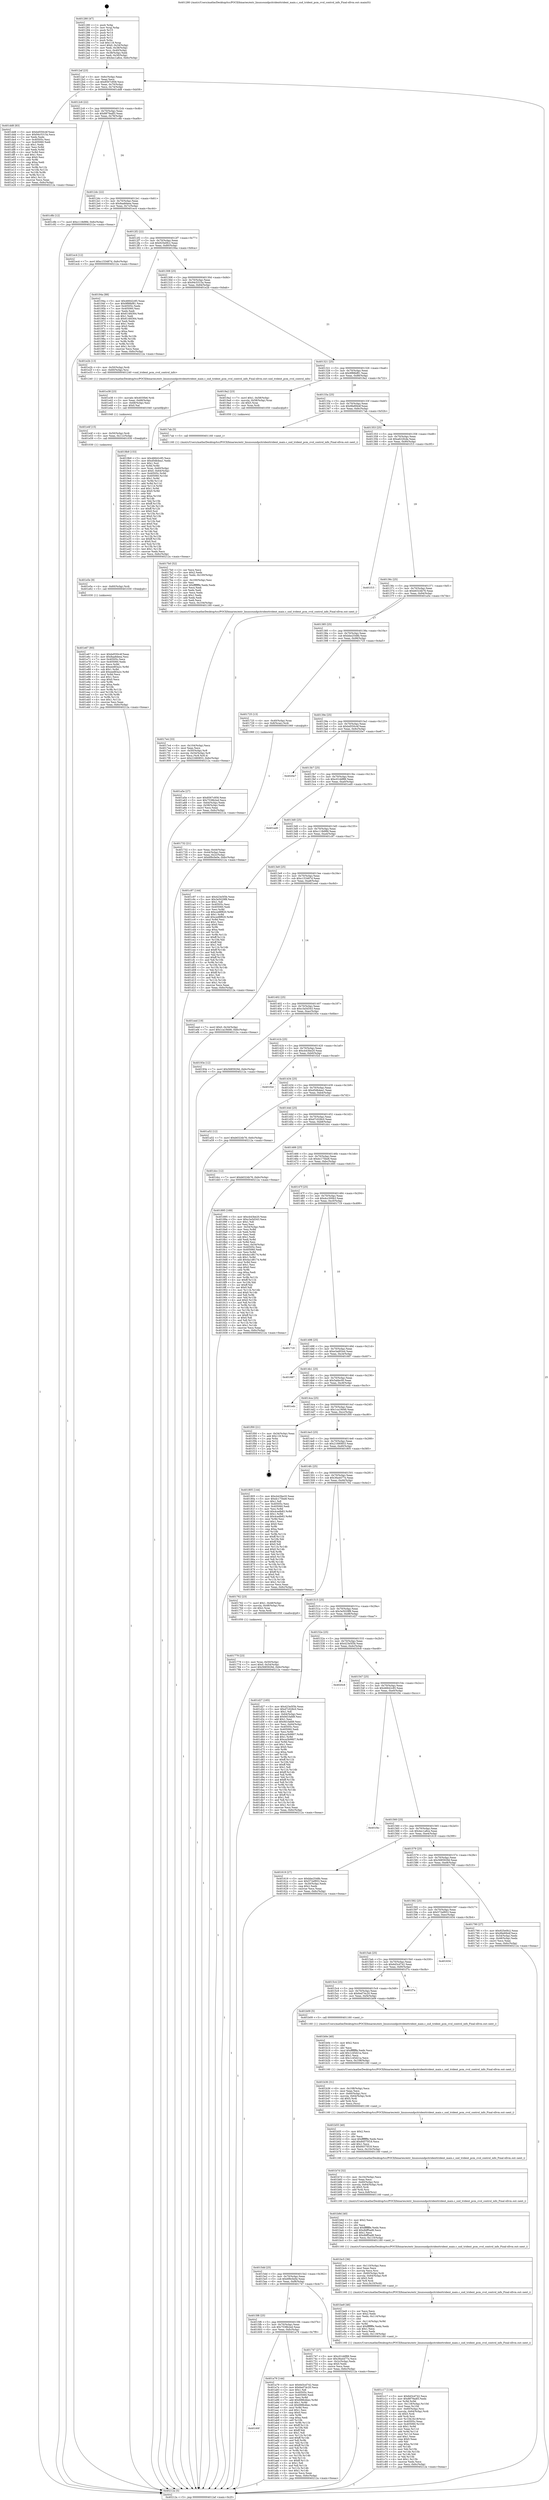 digraph "0x401280" {
  label = "0x401280 (/mnt/c/Users/mathe/Desktop/tcc/POCII/binaries/extr_linuxsoundpcitridenttrident_main.c_snd_trident_pcm_cvol_control_info_Final-ollvm.out::main(0))"
  labelloc = "t"
  node[shape=record]

  Entry [label="",width=0.3,height=0.3,shape=circle,fillcolor=black,style=filled]
  "0x4012af" [label="{
     0x4012af [23]\l
     | [instrs]\l
     &nbsp;&nbsp;0x4012af \<+3\>: mov -0x6c(%rbp),%eax\l
     &nbsp;&nbsp;0x4012b2 \<+2\>: mov %eax,%ecx\l
     &nbsp;&nbsp;0x4012b4 \<+6\>: sub $0x8567c958,%ecx\l
     &nbsp;&nbsp;0x4012ba \<+3\>: mov %eax,-0x70(%rbp)\l
     &nbsp;&nbsp;0x4012bd \<+3\>: mov %ecx,-0x74(%rbp)\l
     &nbsp;&nbsp;0x4012c0 \<+6\>: je 0000000000401dd8 \<main+0xb58\>\l
  }"]
  "0x401dd8" [label="{
     0x401dd8 [83]\l
     | [instrs]\l
     &nbsp;&nbsp;0x401dd8 \<+5\>: mov $0xbd550c4f,%eax\l
     &nbsp;&nbsp;0x401ddd \<+5\>: mov $0x94c5315a,%ecx\l
     &nbsp;&nbsp;0x401de2 \<+2\>: xor %edx,%edx\l
     &nbsp;&nbsp;0x401de4 \<+7\>: mov 0x40505c,%esi\l
     &nbsp;&nbsp;0x401deb \<+7\>: mov 0x405060,%edi\l
     &nbsp;&nbsp;0x401df2 \<+3\>: sub $0x1,%edx\l
     &nbsp;&nbsp;0x401df5 \<+3\>: mov %esi,%r8d\l
     &nbsp;&nbsp;0x401df8 \<+3\>: add %edx,%r8d\l
     &nbsp;&nbsp;0x401dfb \<+4\>: imul %r8d,%esi\l
     &nbsp;&nbsp;0x401dff \<+3\>: and $0x1,%esi\l
     &nbsp;&nbsp;0x401e02 \<+3\>: cmp $0x0,%esi\l
     &nbsp;&nbsp;0x401e05 \<+4\>: sete %r9b\l
     &nbsp;&nbsp;0x401e09 \<+3\>: cmp $0xa,%edi\l
     &nbsp;&nbsp;0x401e0c \<+4\>: setl %r10b\l
     &nbsp;&nbsp;0x401e10 \<+3\>: mov %r9b,%r11b\l
     &nbsp;&nbsp;0x401e13 \<+3\>: and %r10b,%r11b\l
     &nbsp;&nbsp;0x401e16 \<+3\>: xor %r10b,%r9b\l
     &nbsp;&nbsp;0x401e19 \<+3\>: or %r9b,%r11b\l
     &nbsp;&nbsp;0x401e1c \<+4\>: test $0x1,%r11b\l
     &nbsp;&nbsp;0x401e20 \<+3\>: cmovne %ecx,%eax\l
     &nbsp;&nbsp;0x401e23 \<+3\>: mov %eax,-0x6c(%rbp)\l
     &nbsp;&nbsp;0x401e26 \<+5\>: jmp 000000000040212a \<main+0xeaa\>\l
  }"]
  "0x4012c6" [label="{
     0x4012c6 [22]\l
     | [instrs]\l
     &nbsp;&nbsp;0x4012c6 \<+5\>: jmp 00000000004012cb \<main+0x4b\>\l
     &nbsp;&nbsp;0x4012cb \<+3\>: mov -0x70(%rbp),%eax\l
     &nbsp;&nbsp;0x4012ce \<+5\>: sub $0x8879adf3,%eax\l
     &nbsp;&nbsp;0x4012d3 \<+3\>: mov %eax,-0x78(%rbp)\l
     &nbsp;&nbsp;0x4012d6 \<+6\>: je 0000000000401c8b \<main+0xa0b\>\l
  }"]
  Exit [label="",width=0.3,height=0.3,shape=circle,fillcolor=black,style=filled,peripheries=2]
  "0x401c8b" [label="{
     0x401c8b [12]\l
     | [instrs]\l
     &nbsp;&nbsp;0x401c8b \<+7\>: movl $0xc118d9fd,-0x6c(%rbp)\l
     &nbsp;&nbsp;0x401c92 \<+5\>: jmp 000000000040212a \<main+0xeaa\>\l
  }"]
  "0x4012dc" [label="{
     0x4012dc [22]\l
     | [instrs]\l
     &nbsp;&nbsp;0x4012dc \<+5\>: jmp 00000000004012e1 \<main+0x61\>\l
     &nbsp;&nbsp;0x4012e1 \<+3\>: mov -0x70(%rbp),%eax\l
     &nbsp;&nbsp;0x4012e4 \<+5\>: sub $0x8aa8deea,%eax\l
     &nbsp;&nbsp;0x4012e9 \<+3\>: mov %eax,-0x7c(%rbp)\l
     &nbsp;&nbsp;0x4012ec \<+6\>: je 0000000000401ec4 \<main+0xc44\>\l
  }"]
  "0x401e67" [label="{
     0x401e67 [93]\l
     | [instrs]\l
     &nbsp;&nbsp;0x401e67 \<+5\>: mov $0xbd550c4f,%eax\l
     &nbsp;&nbsp;0x401e6c \<+5\>: mov $0x8aa8deea,%esi\l
     &nbsp;&nbsp;0x401e71 \<+7\>: mov 0x40505c,%ecx\l
     &nbsp;&nbsp;0x401e78 \<+7\>: mov 0x405060,%edx\l
     &nbsp;&nbsp;0x401e7f \<+3\>: mov %ecx,%r8d\l
     &nbsp;&nbsp;0x401e82 \<+7\>: sub $0xeed83a2c,%r8d\l
     &nbsp;&nbsp;0x401e89 \<+4\>: sub $0x1,%r8d\l
     &nbsp;&nbsp;0x401e8d \<+7\>: add $0xeed83a2c,%r8d\l
     &nbsp;&nbsp;0x401e94 \<+4\>: imul %r8d,%ecx\l
     &nbsp;&nbsp;0x401e98 \<+3\>: and $0x1,%ecx\l
     &nbsp;&nbsp;0x401e9b \<+3\>: cmp $0x0,%ecx\l
     &nbsp;&nbsp;0x401e9e \<+4\>: sete %r9b\l
     &nbsp;&nbsp;0x401ea2 \<+3\>: cmp $0xa,%edx\l
     &nbsp;&nbsp;0x401ea5 \<+4\>: setl %r10b\l
     &nbsp;&nbsp;0x401ea9 \<+3\>: mov %r9b,%r11b\l
     &nbsp;&nbsp;0x401eac \<+3\>: and %r10b,%r11b\l
     &nbsp;&nbsp;0x401eaf \<+3\>: xor %r10b,%r9b\l
     &nbsp;&nbsp;0x401eb2 \<+3\>: or %r9b,%r11b\l
     &nbsp;&nbsp;0x401eb5 \<+4\>: test $0x1,%r11b\l
     &nbsp;&nbsp;0x401eb9 \<+3\>: cmovne %esi,%eax\l
     &nbsp;&nbsp;0x401ebc \<+3\>: mov %eax,-0x6c(%rbp)\l
     &nbsp;&nbsp;0x401ebf \<+5\>: jmp 000000000040212a \<main+0xeaa\>\l
  }"]
  "0x401ec4" [label="{
     0x401ec4 [12]\l
     | [instrs]\l
     &nbsp;&nbsp;0x401ec4 \<+7\>: movl $0xc153487d,-0x6c(%rbp)\l
     &nbsp;&nbsp;0x401ecb \<+5\>: jmp 000000000040212a \<main+0xeaa\>\l
  }"]
  "0x4012f2" [label="{
     0x4012f2 [22]\l
     | [instrs]\l
     &nbsp;&nbsp;0x4012f2 \<+5\>: jmp 00000000004012f7 \<main+0x77\>\l
     &nbsp;&nbsp;0x4012f7 \<+3\>: mov -0x70(%rbp),%eax\l
     &nbsp;&nbsp;0x4012fa \<+5\>: sub $0x925e0fc2,%eax\l
     &nbsp;&nbsp;0x4012ff \<+3\>: mov %eax,-0x80(%rbp)\l
     &nbsp;&nbsp;0x401302 \<+6\>: je 000000000040194a \<main+0x6ca\>\l
  }"]
  "0x401e5e" [label="{
     0x401e5e [9]\l
     | [instrs]\l
     &nbsp;&nbsp;0x401e5e \<+4\>: mov -0x60(%rbp),%rdi\l
     &nbsp;&nbsp;0x401e62 \<+5\>: call 0000000000401030 \<free@plt\>\l
     | [calls]\l
     &nbsp;&nbsp;0x401030 \{1\} (unknown)\l
  }"]
  "0x40194a" [label="{
     0x40194a [88]\l
     | [instrs]\l
     &nbsp;&nbsp;0x40194a \<+5\>: mov $0x46642c85,%eax\l
     &nbsp;&nbsp;0x40194f \<+5\>: mov $0x9f88bf81,%ecx\l
     &nbsp;&nbsp;0x401954 \<+7\>: mov 0x40505c,%edx\l
     &nbsp;&nbsp;0x40195b \<+7\>: mov 0x405060,%esi\l
     &nbsp;&nbsp;0x401962 \<+2\>: mov %edx,%edi\l
     &nbsp;&nbsp;0x401964 \<+6\>: add $0x614fd364,%edi\l
     &nbsp;&nbsp;0x40196a \<+3\>: sub $0x1,%edi\l
     &nbsp;&nbsp;0x40196d \<+6\>: sub $0x614fd364,%edi\l
     &nbsp;&nbsp;0x401973 \<+3\>: imul %edi,%edx\l
     &nbsp;&nbsp;0x401976 \<+3\>: and $0x1,%edx\l
     &nbsp;&nbsp;0x401979 \<+3\>: cmp $0x0,%edx\l
     &nbsp;&nbsp;0x40197c \<+4\>: sete %r8b\l
     &nbsp;&nbsp;0x401980 \<+3\>: cmp $0xa,%esi\l
     &nbsp;&nbsp;0x401983 \<+4\>: setl %r9b\l
     &nbsp;&nbsp;0x401987 \<+3\>: mov %r8b,%r10b\l
     &nbsp;&nbsp;0x40198a \<+3\>: and %r9b,%r10b\l
     &nbsp;&nbsp;0x40198d \<+3\>: xor %r9b,%r8b\l
     &nbsp;&nbsp;0x401990 \<+3\>: or %r8b,%r10b\l
     &nbsp;&nbsp;0x401993 \<+4\>: test $0x1,%r10b\l
     &nbsp;&nbsp;0x401997 \<+3\>: cmovne %ecx,%eax\l
     &nbsp;&nbsp;0x40199a \<+3\>: mov %eax,-0x6c(%rbp)\l
     &nbsp;&nbsp;0x40199d \<+5\>: jmp 000000000040212a \<main+0xeaa\>\l
  }"]
  "0x401308" [label="{
     0x401308 [25]\l
     | [instrs]\l
     &nbsp;&nbsp;0x401308 \<+5\>: jmp 000000000040130d \<main+0x8d\>\l
     &nbsp;&nbsp;0x40130d \<+3\>: mov -0x70(%rbp),%eax\l
     &nbsp;&nbsp;0x401310 \<+5\>: sub $0x94c5315a,%eax\l
     &nbsp;&nbsp;0x401315 \<+6\>: mov %eax,-0x84(%rbp)\l
     &nbsp;&nbsp;0x40131b \<+6\>: je 0000000000401e2b \<main+0xbab\>\l
  }"]
  "0x401e4f" [label="{
     0x401e4f [15]\l
     | [instrs]\l
     &nbsp;&nbsp;0x401e4f \<+4\>: mov -0x50(%rbp),%rdi\l
     &nbsp;&nbsp;0x401e53 \<+6\>: mov %eax,-0x11c(%rbp)\l
     &nbsp;&nbsp;0x401e59 \<+5\>: call 0000000000401030 \<free@plt\>\l
     | [calls]\l
     &nbsp;&nbsp;0x401030 \{1\} (unknown)\l
  }"]
  "0x401e2b" [label="{
     0x401e2b [13]\l
     | [instrs]\l
     &nbsp;&nbsp;0x401e2b \<+4\>: mov -0x50(%rbp),%rdi\l
     &nbsp;&nbsp;0x401e2f \<+4\>: mov -0x60(%rbp),%rsi\l
     &nbsp;&nbsp;0x401e33 \<+5\>: call 0000000000401240 \<snd_trident_pcm_cvol_control_info\>\l
     | [calls]\l
     &nbsp;&nbsp;0x401240 \{1\} (/mnt/c/Users/mathe/Desktop/tcc/POCII/binaries/extr_linuxsoundpcitridenttrident_main.c_snd_trident_pcm_cvol_control_info_Final-ollvm.out::snd_trident_pcm_cvol_control_info)\l
  }"]
  "0x401321" [label="{
     0x401321 [25]\l
     | [instrs]\l
     &nbsp;&nbsp;0x401321 \<+5\>: jmp 0000000000401326 \<main+0xa6\>\l
     &nbsp;&nbsp;0x401326 \<+3\>: mov -0x70(%rbp),%eax\l
     &nbsp;&nbsp;0x401329 \<+5\>: sub $0x9f88bf81,%eax\l
     &nbsp;&nbsp;0x40132e \<+6\>: mov %eax,-0x88(%rbp)\l
     &nbsp;&nbsp;0x401334 \<+6\>: je 00000000004019a2 \<main+0x722\>\l
  }"]
  "0x401e38" [label="{
     0x401e38 [23]\l
     | [instrs]\l
     &nbsp;&nbsp;0x401e38 \<+10\>: movabs $0x4030b6,%rdi\l
     &nbsp;&nbsp;0x401e42 \<+3\>: mov %eax,-0x68(%rbp)\l
     &nbsp;&nbsp;0x401e45 \<+3\>: mov -0x68(%rbp),%esi\l
     &nbsp;&nbsp;0x401e48 \<+2\>: mov $0x0,%al\l
     &nbsp;&nbsp;0x401e4a \<+5\>: call 0000000000401040 \<printf@plt\>\l
     | [calls]\l
     &nbsp;&nbsp;0x401040 \{1\} (unknown)\l
  }"]
  "0x4019a2" [label="{
     0x4019a2 [23]\l
     | [instrs]\l
     &nbsp;&nbsp;0x4019a2 \<+7\>: movl $0x1,-0x58(%rbp)\l
     &nbsp;&nbsp;0x4019a9 \<+4\>: movslq -0x58(%rbp),%rax\l
     &nbsp;&nbsp;0x4019ad \<+4\>: shl $0x5,%rax\l
     &nbsp;&nbsp;0x4019b1 \<+3\>: mov %rax,%rdi\l
     &nbsp;&nbsp;0x4019b4 \<+5\>: call 0000000000401050 \<malloc@plt\>\l
     | [calls]\l
     &nbsp;&nbsp;0x401050 \{1\} (unknown)\l
  }"]
  "0x40133a" [label="{
     0x40133a [25]\l
     | [instrs]\l
     &nbsp;&nbsp;0x40133a \<+5\>: jmp 000000000040133f \<main+0xbf\>\l
     &nbsp;&nbsp;0x40133f \<+3\>: mov -0x70(%rbp),%eax\l
     &nbsp;&nbsp;0x401342 \<+5\>: sub $0x9fa90b4f,%eax\l
     &nbsp;&nbsp;0x401347 \<+6\>: mov %eax,-0x8c(%rbp)\l
     &nbsp;&nbsp;0x40134d \<+6\>: je 00000000004017ab \<main+0x52b\>\l
  }"]
  "0x401c17" [label="{
     0x401c17 [116]\l
     | [instrs]\l
     &nbsp;&nbsp;0x401c17 \<+5\>: mov $0x6d3cd742,%ecx\l
     &nbsp;&nbsp;0x401c1c \<+5\>: mov $0x8879adf3,%edx\l
     &nbsp;&nbsp;0x401c21 \<+3\>: xor %r9d,%r9d\l
     &nbsp;&nbsp;0x401c24 \<+7\>: mov -0x118(%rbp),%r10d\l
     &nbsp;&nbsp;0x401c2b \<+4\>: imul %eax,%r10d\l
     &nbsp;&nbsp;0x401c2f \<+4\>: mov -0x60(%rbp),%rsi\l
     &nbsp;&nbsp;0x401c33 \<+4\>: movslq -0x64(%rbp),%rdi\l
     &nbsp;&nbsp;0x401c37 \<+4\>: shl $0x5,%rdi\l
     &nbsp;&nbsp;0x401c3b \<+3\>: add %rdi,%rsi\l
     &nbsp;&nbsp;0x401c3e \<+4\>: mov %r10d,0x18(%rsi)\l
     &nbsp;&nbsp;0x401c42 \<+7\>: mov 0x40505c,%eax\l
     &nbsp;&nbsp;0x401c49 \<+8\>: mov 0x405060,%r10d\l
     &nbsp;&nbsp;0x401c51 \<+4\>: sub $0x1,%r9d\l
     &nbsp;&nbsp;0x401c55 \<+3\>: mov %eax,%r11d\l
     &nbsp;&nbsp;0x401c58 \<+3\>: add %r9d,%r11d\l
     &nbsp;&nbsp;0x401c5b \<+4\>: imul %r11d,%eax\l
     &nbsp;&nbsp;0x401c5f \<+3\>: and $0x1,%eax\l
     &nbsp;&nbsp;0x401c62 \<+3\>: cmp $0x0,%eax\l
     &nbsp;&nbsp;0x401c65 \<+3\>: sete %bl\l
     &nbsp;&nbsp;0x401c68 \<+4\>: cmp $0xa,%r10d\l
     &nbsp;&nbsp;0x401c6c \<+4\>: setl %r14b\l
     &nbsp;&nbsp;0x401c70 \<+3\>: mov %bl,%r15b\l
     &nbsp;&nbsp;0x401c73 \<+3\>: and %r14b,%r15b\l
     &nbsp;&nbsp;0x401c76 \<+3\>: xor %r14b,%bl\l
     &nbsp;&nbsp;0x401c79 \<+3\>: or %bl,%r15b\l
     &nbsp;&nbsp;0x401c7c \<+4\>: test $0x1,%r15b\l
     &nbsp;&nbsp;0x401c80 \<+3\>: cmovne %edx,%ecx\l
     &nbsp;&nbsp;0x401c83 \<+3\>: mov %ecx,-0x6c(%rbp)\l
     &nbsp;&nbsp;0x401c86 \<+5\>: jmp 000000000040212a \<main+0xeaa\>\l
  }"]
  "0x4017ab" [label="{
     0x4017ab [5]\l
     | [instrs]\l
     &nbsp;&nbsp;0x4017ab \<+5\>: call 0000000000401160 \<next_i\>\l
     | [calls]\l
     &nbsp;&nbsp;0x401160 \{1\} (/mnt/c/Users/mathe/Desktop/tcc/POCII/binaries/extr_linuxsoundpcitridenttrident_main.c_snd_trident_pcm_cvol_control_info_Final-ollvm.out::next_i)\l
  }"]
  "0x401353" [label="{
     0x401353 [25]\l
     | [instrs]\l
     &nbsp;&nbsp;0x401353 \<+5\>: jmp 0000000000401358 \<main+0xd8\>\l
     &nbsp;&nbsp;0x401358 \<+3\>: mov -0x70(%rbp),%eax\l
     &nbsp;&nbsp;0x40135b \<+5\>: sub $0xa622fcde,%eax\l
     &nbsp;&nbsp;0x401360 \<+6\>: mov %eax,-0x90(%rbp)\l
     &nbsp;&nbsp;0x401366 \<+6\>: je 0000000000401f15 \<main+0xc95\>\l
  }"]
  "0x401be9" [label="{
     0x401be9 [46]\l
     | [instrs]\l
     &nbsp;&nbsp;0x401be9 \<+2\>: xor %ecx,%ecx\l
     &nbsp;&nbsp;0x401beb \<+5\>: mov $0x2,%edx\l
     &nbsp;&nbsp;0x401bf0 \<+6\>: mov %edx,-0x114(%rbp)\l
     &nbsp;&nbsp;0x401bf6 \<+1\>: cltd\l
     &nbsp;&nbsp;0x401bf7 \<+7\>: mov -0x114(%rbp),%r9d\l
     &nbsp;&nbsp;0x401bfe \<+3\>: idiv %r9d\l
     &nbsp;&nbsp;0x401c01 \<+6\>: imul $0xfffffffe,%edx,%edx\l
     &nbsp;&nbsp;0x401c07 \<+3\>: sub $0x1,%ecx\l
     &nbsp;&nbsp;0x401c0a \<+2\>: sub %ecx,%edx\l
     &nbsp;&nbsp;0x401c0c \<+6\>: mov %edx,-0x118(%rbp)\l
     &nbsp;&nbsp;0x401c12 \<+5\>: call 0000000000401160 \<next_i\>\l
     | [calls]\l
     &nbsp;&nbsp;0x401160 \{1\} (/mnt/c/Users/mathe/Desktop/tcc/POCII/binaries/extr_linuxsoundpcitridenttrident_main.c_snd_trident_pcm_cvol_control_info_Final-ollvm.out::next_i)\l
  }"]
  "0x401f15" [label="{
     0x401f15\l
  }", style=dashed]
  "0x40136c" [label="{
     0x40136c [25]\l
     | [instrs]\l
     &nbsp;&nbsp;0x40136c \<+5\>: jmp 0000000000401371 \<main+0xf1\>\l
     &nbsp;&nbsp;0x401371 \<+3\>: mov -0x70(%rbp),%eax\l
     &nbsp;&nbsp;0x401374 \<+5\>: sub $0xb6324b76,%eax\l
     &nbsp;&nbsp;0x401379 \<+6\>: mov %eax,-0x94(%rbp)\l
     &nbsp;&nbsp;0x40137f \<+6\>: je 0000000000401a5e \<main+0x7de\>\l
  }"]
  "0x401bc5" [label="{
     0x401bc5 [36]\l
     | [instrs]\l
     &nbsp;&nbsp;0x401bc5 \<+6\>: mov -0x110(%rbp),%ecx\l
     &nbsp;&nbsp;0x401bcb \<+3\>: imul %eax,%ecx\l
     &nbsp;&nbsp;0x401bce \<+3\>: movslq %ecx,%rsi\l
     &nbsp;&nbsp;0x401bd1 \<+4\>: mov -0x60(%rbp),%rdi\l
     &nbsp;&nbsp;0x401bd5 \<+4\>: movslq -0x64(%rbp),%r8\l
     &nbsp;&nbsp;0x401bd9 \<+4\>: shl $0x5,%r8\l
     &nbsp;&nbsp;0x401bdd \<+3\>: add %r8,%rdi\l
     &nbsp;&nbsp;0x401be0 \<+4\>: mov %rsi,0x10(%rdi)\l
     &nbsp;&nbsp;0x401be4 \<+5\>: call 0000000000401160 \<next_i\>\l
     | [calls]\l
     &nbsp;&nbsp;0x401160 \{1\} (/mnt/c/Users/mathe/Desktop/tcc/POCII/binaries/extr_linuxsoundpcitridenttrident_main.c_snd_trident_pcm_cvol_control_info_Final-ollvm.out::next_i)\l
  }"]
  "0x401a5e" [label="{
     0x401a5e [27]\l
     | [instrs]\l
     &nbsp;&nbsp;0x401a5e \<+5\>: mov $0x8567c958,%eax\l
     &nbsp;&nbsp;0x401a63 \<+5\>: mov $0x7538b2ed,%ecx\l
     &nbsp;&nbsp;0x401a68 \<+3\>: mov -0x64(%rbp),%edx\l
     &nbsp;&nbsp;0x401a6b \<+3\>: cmp -0x58(%rbp),%edx\l
     &nbsp;&nbsp;0x401a6e \<+3\>: cmovl %ecx,%eax\l
     &nbsp;&nbsp;0x401a71 \<+3\>: mov %eax,-0x6c(%rbp)\l
     &nbsp;&nbsp;0x401a74 \<+5\>: jmp 000000000040212a \<main+0xeaa\>\l
  }"]
  "0x401385" [label="{
     0x401385 [25]\l
     | [instrs]\l
     &nbsp;&nbsp;0x401385 \<+5\>: jmp 000000000040138a \<main+0x10a\>\l
     &nbsp;&nbsp;0x40138a \<+3\>: mov -0x70(%rbp),%eax\l
     &nbsp;&nbsp;0x40138d \<+5\>: sub $0xbbe2548b,%eax\l
     &nbsp;&nbsp;0x401392 \<+6\>: mov %eax,-0x98(%rbp)\l
     &nbsp;&nbsp;0x401398 \<+6\>: je 0000000000401725 \<main+0x4a5\>\l
  }"]
  "0x401b9d" [label="{
     0x401b9d [40]\l
     | [instrs]\l
     &nbsp;&nbsp;0x401b9d \<+5\>: mov $0x2,%ecx\l
     &nbsp;&nbsp;0x401ba2 \<+1\>: cltd\l
     &nbsp;&nbsp;0x401ba3 \<+2\>: idiv %ecx\l
     &nbsp;&nbsp;0x401ba5 \<+6\>: imul $0xfffffffe,%edx,%ecx\l
     &nbsp;&nbsp;0x401bab \<+6\>: add $0xdbff5ad8,%ecx\l
     &nbsp;&nbsp;0x401bb1 \<+3\>: add $0x1,%ecx\l
     &nbsp;&nbsp;0x401bb4 \<+6\>: sub $0xdbff5ad8,%ecx\l
     &nbsp;&nbsp;0x401bba \<+6\>: mov %ecx,-0x110(%rbp)\l
     &nbsp;&nbsp;0x401bc0 \<+5\>: call 0000000000401160 \<next_i\>\l
     | [calls]\l
     &nbsp;&nbsp;0x401160 \{1\} (/mnt/c/Users/mathe/Desktop/tcc/POCII/binaries/extr_linuxsoundpcitridenttrident_main.c_snd_trident_pcm_cvol_control_info_Final-ollvm.out::next_i)\l
  }"]
  "0x401725" [label="{
     0x401725 [13]\l
     | [instrs]\l
     &nbsp;&nbsp;0x401725 \<+4\>: mov -0x40(%rbp),%rax\l
     &nbsp;&nbsp;0x401729 \<+4\>: mov 0x8(%rax),%rdi\l
     &nbsp;&nbsp;0x40172d \<+5\>: call 0000000000401060 \<atoi@plt\>\l
     | [calls]\l
     &nbsp;&nbsp;0x401060 \{1\} (unknown)\l
  }"]
  "0x40139e" [label="{
     0x40139e [25]\l
     | [instrs]\l
     &nbsp;&nbsp;0x40139e \<+5\>: jmp 00000000004013a3 \<main+0x123\>\l
     &nbsp;&nbsp;0x4013a3 \<+3\>: mov -0x70(%rbp),%eax\l
     &nbsp;&nbsp;0x4013a6 \<+5\>: sub $0xbd550c4f,%eax\l
     &nbsp;&nbsp;0x4013ab \<+6\>: mov %eax,-0x9c(%rbp)\l
     &nbsp;&nbsp;0x4013b1 \<+6\>: je 00000000004020e7 \<main+0xe67\>\l
  }"]
  "0x401b7d" [label="{
     0x401b7d [32]\l
     | [instrs]\l
     &nbsp;&nbsp;0x401b7d \<+6\>: mov -0x10c(%rbp),%ecx\l
     &nbsp;&nbsp;0x401b83 \<+3\>: imul %eax,%ecx\l
     &nbsp;&nbsp;0x401b86 \<+4\>: mov -0x60(%rbp),%rsi\l
     &nbsp;&nbsp;0x401b8a \<+4\>: movslq -0x64(%rbp),%rdi\l
     &nbsp;&nbsp;0x401b8e \<+4\>: shl $0x5,%rdi\l
     &nbsp;&nbsp;0x401b92 \<+3\>: add %rdi,%rsi\l
     &nbsp;&nbsp;0x401b95 \<+3\>: mov %ecx,0x8(%rsi)\l
     &nbsp;&nbsp;0x401b98 \<+5\>: call 0000000000401160 \<next_i\>\l
     | [calls]\l
     &nbsp;&nbsp;0x401160 \{1\} (/mnt/c/Users/mathe/Desktop/tcc/POCII/binaries/extr_linuxsoundpcitridenttrident_main.c_snd_trident_pcm_cvol_control_info_Final-ollvm.out::next_i)\l
  }"]
  "0x4020e7" [label="{
     0x4020e7\l
  }", style=dashed]
  "0x4013b7" [label="{
     0x4013b7 [25]\l
     | [instrs]\l
     &nbsp;&nbsp;0x4013b7 \<+5\>: jmp 00000000004013bc \<main+0x13c\>\l
     &nbsp;&nbsp;0x4013bc \<+3\>: mov -0x70(%rbp),%eax\l
     &nbsp;&nbsp;0x4013bf \<+5\>: sub $0xc01ddf88,%eax\l
     &nbsp;&nbsp;0x4013c4 \<+6\>: mov %eax,-0xa0(%rbp)\l
     &nbsp;&nbsp;0x4013ca \<+6\>: je 0000000000401ed0 \<main+0xc50\>\l
  }"]
  "0x401b55" [label="{
     0x401b55 [40]\l
     | [instrs]\l
     &nbsp;&nbsp;0x401b55 \<+5\>: mov $0x2,%ecx\l
     &nbsp;&nbsp;0x401b5a \<+1\>: cltd\l
     &nbsp;&nbsp;0x401b5b \<+2\>: idiv %ecx\l
     &nbsp;&nbsp;0x401b5d \<+6\>: imul $0xfffffffe,%edx,%ecx\l
     &nbsp;&nbsp;0x401b63 \<+6\>: add $0x84575f18,%ecx\l
     &nbsp;&nbsp;0x401b69 \<+3\>: add $0x1,%ecx\l
     &nbsp;&nbsp;0x401b6c \<+6\>: sub $0x84575f18,%ecx\l
     &nbsp;&nbsp;0x401b72 \<+6\>: mov %ecx,-0x10c(%rbp)\l
     &nbsp;&nbsp;0x401b78 \<+5\>: call 0000000000401160 \<next_i\>\l
     | [calls]\l
     &nbsp;&nbsp;0x401160 \{1\} (/mnt/c/Users/mathe/Desktop/tcc/POCII/binaries/extr_linuxsoundpcitridenttrident_main.c_snd_trident_pcm_cvol_control_info_Final-ollvm.out::next_i)\l
  }"]
  "0x401ed0" [label="{
     0x401ed0\l
  }", style=dashed]
  "0x4013d0" [label="{
     0x4013d0 [25]\l
     | [instrs]\l
     &nbsp;&nbsp;0x4013d0 \<+5\>: jmp 00000000004013d5 \<main+0x155\>\l
     &nbsp;&nbsp;0x4013d5 \<+3\>: mov -0x70(%rbp),%eax\l
     &nbsp;&nbsp;0x4013d8 \<+5\>: sub $0xc118d9fd,%eax\l
     &nbsp;&nbsp;0x4013dd \<+6\>: mov %eax,-0xa4(%rbp)\l
     &nbsp;&nbsp;0x4013e3 \<+6\>: je 0000000000401c97 \<main+0xa17\>\l
  }"]
  "0x401b36" [label="{
     0x401b36 [31]\l
     | [instrs]\l
     &nbsp;&nbsp;0x401b36 \<+6\>: mov -0x108(%rbp),%ecx\l
     &nbsp;&nbsp;0x401b3c \<+3\>: imul %eax,%ecx\l
     &nbsp;&nbsp;0x401b3f \<+4\>: mov -0x60(%rbp),%rsi\l
     &nbsp;&nbsp;0x401b43 \<+4\>: movslq -0x64(%rbp),%rdi\l
     &nbsp;&nbsp;0x401b47 \<+4\>: shl $0x5,%rdi\l
     &nbsp;&nbsp;0x401b4b \<+3\>: add %rdi,%rsi\l
     &nbsp;&nbsp;0x401b4e \<+2\>: mov %ecx,(%rsi)\l
     &nbsp;&nbsp;0x401b50 \<+5\>: call 0000000000401160 \<next_i\>\l
     | [calls]\l
     &nbsp;&nbsp;0x401160 \{1\} (/mnt/c/Users/mathe/Desktop/tcc/POCII/binaries/extr_linuxsoundpcitridenttrident_main.c_snd_trident_pcm_cvol_control_info_Final-ollvm.out::next_i)\l
  }"]
  "0x401c97" [label="{
     0x401c97 [144]\l
     | [instrs]\l
     &nbsp;&nbsp;0x401c97 \<+5\>: mov $0x423e5f3b,%eax\l
     &nbsp;&nbsp;0x401c9c \<+5\>: mov $0x3e5029f8,%ecx\l
     &nbsp;&nbsp;0x401ca1 \<+2\>: mov $0x1,%dl\l
     &nbsp;&nbsp;0x401ca3 \<+7\>: mov 0x40505c,%esi\l
     &nbsp;&nbsp;0x401caa \<+7\>: mov 0x405060,%edi\l
     &nbsp;&nbsp;0x401cb1 \<+3\>: mov %esi,%r8d\l
     &nbsp;&nbsp;0x401cb4 \<+7\>: sub $0xced8f820,%r8d\l
     &nbsp;&nbsp;0x401cbb \<+4\>: sub $0x1,%r8d\l
     &nbsp;&nbsp;0x401cbf \<+7\>: add $0xced8f820,%r8d\l
     &nbsp;&nbsp;0x401cc6 \<+4\>: imul %r8d,%esi\l
     &nbsp;&nbsp;0x401cca \<+3\>: and $0x1,%esi\l
     &nbsp;&nbsp;0x401ccd \<+3\>: cmp $0x0,%esi\l
     &nbsp;&nbsp;0x401cd0 \<+4\>: sete %r9b\l
     &nbsp;&nbsp;0x401cd4 \<+3\>: cmp $0xa,%edi\l
     &nbsp;&nbsp;0x401cd7 \<+4\>: setl %r10b\l
     &nbsp;&nbsp;0x401cdb \<+3\>: mov %r9b,%r11b\l
     &nbsp;&nbsp;0x401cde \<+4\>: xor $0xff,%r11b\l
     &nbsp;&nbsp;0x401ce2 \<+3\>: mov %r10b,%bl\l
     &nbsp;&nbsp;0x401ce5 \<+3\>: xor $0xff,%bl\l
     &nbsp;&nbsp;0x401ce8 \<+3\>: xor $0x1,%dl\l
     &nbsp;&nbsp;0x401ceb \<+3\>: mov %r11b,%r14b\l
     &nbsp;&nbsp;0x401cee \<+4\>: and $0xff,%r14b\l
     &nbsp;&nbsp;0x401cf2 \<+3\>: and %dl,%r9b\l
     &nbsp;&nbsp;0x401cf5 \<+3\>: mov %bl,%r15b\l
     &nbsp;&nbsp;0x401cf8 \<+4\>: and $0xff,%r15b\l
     &nbsp;&nbsp;0x401cfc \<+3\>: and %dl,%r10b\l
     &nbsp;&nbsp;0x401cff \<+3\>: or %r9b,%r14b\l
     &nbsp;&nbsp;0x401d02 \<+3\>: or %r10b,%r15b\l
     &nbsp;&nbsp;0x401d05 \<+3\>: xor %r15b,%r14b\l
     &nbsp;&nbsp;0x401d08 \<+3\>: or %bl,%r11b\l
     &nbsp;&nbsp;0x401d0b \<+4\>: xor $0xff,%r11b\l
     &nbsp;&nbsp;0x401d0f \<+3\>: or $0x1,%dl\l
     &nbsp;&nbsp;0x401d12 \<+3\>: and %dl,%r11b\l
     &nbsp;&nbsp;0x401d15 \<+3\>: or %r11b,%r14b\l
     &nbsp;&nbsp;0x401d18 \<+4\>: test $0x1,%r14b\l
     &nbsp;&nbsp;0x401d1c \<+3\>: cmovne %ecx,%eax\l
     &nbsp;&nbsp;0x401d1f \<+3\>: mov %eax,-0x6c(%rbp)\l
     &nbsp;&nbsp;0x401d22 \<+5\>: jmp 000000000040212a \<main+0xeaa\>\l
  }"]
  "0x4013e9" [label="{
     0x4013e9 [25]\l
     | [instrs]\l
     &nbsp;&nbsp;0x4013e9 \<+5\>: jmp 00000000004013ee \<main+0x16e\>\l
     &nbsp;&nbsp;0x4013ee \<+3\>: mov -0x70(%rbp),%eax\l
     &nbsp;&nbsp;0x4013f1 \<+5\>: sub $0xc153487d,%eax\l
     &nbsp;&nbsp;0x4013f6 \<+6\>: mov %eax,-0xa8(%rbp)\l
     &nbsp;&nbsp;0x4013fc \<+6\>: je 0000000000401eed \<main+0xc6d\>\l
  }"]
  "0x401b0e" [label="{
     0x401b0e [40]\l
     | [instrs]\l
     &nbsp;&nbsp;0x401b0e \<+5\>: mov $0x2,%ecx\l
     &nbsp;&nbsp;0x401b13 \<+1\>: cltd\l
     &nbsp;&nbsp;0x401b14 \<+2\>: idiv %ecx\l
     &nbsp;&nbsp;0x401b16 \<+6\>: imul $0xfffffffe,%edx,%ecx\l
     &nbsp;&nbsp;0x401b1c \<+6\>: add $0x1c45d21a,%ecx\l
     &nbsp;&nbsp;0x401b22 \<+3\>: add $0x1,%ecx\l
     &nbsp;&nbsp;0x401b25 \<+6\>: sub $0x1c45d21a,%ecx\l
     &nbsp;&nbsp;0x401b2b \<+6\>: mov %ecx,-0x108(%rbp)\l
     &nbsp;&nbsp;0x401b31 \<+5\>: call 0000000000401160 \<next_i\>\l
     | [calls]\l
     &nbsp;&nbsp;0x401160 \{1\} (/mnt/c/Users/mathe/Desktop/tcc/POCII/binaries/extr_linuxsoundpcitridenttrident_main.c_snd_trident_pcm_cvol_control_info_Final-ollvm.out::next_i)\l
  }"]
  "0x401eed" [label="{
     0x401eed [19]\l
     | [instrs]\l
     &nbsp;&nbsp;0x401eed \<+7\>: movl $0x0,-0x34(%rbp)\l
     &nbsp;&nbsp;0x401ef4 \<+7\>: movl $0x1ca19d46,-0x6c(%rbp)\l
     &nbsp;&nbsp;0x401efb \<+5\>: jmp 000000000040212a \<main+0xeaa\>\l
  }"]
  "0x401402" [label="{
     0x401402 [25]\l
     | [instrs]\l
     &nbsp;&nbsp;0x401402 \<+5\>: jmp 0000000000401407 \<main+0x187\>\l
     &nbsp;&nbsp;0x401407 \<+3\>: mov -0x70(%rbp),%eax\l
     &nbsp;&nbsp;0x40140a \<+5\>: sub $0xc3a5d343,%eax\l
     &nbsp;&nbsp;0x40140f \<+6\>: mov %eax,-0xac(%rbp)\l
     &nbsp;&nbsp;0x401415 \<+6\>: je 000000000040193e \<main+0x6be\>\l
  }"]
  "0x40160f" [label="{
     0x40160f\l
  }", style=dashed]
  "0x40193e" [label="{
     0x40193e [12]\l
     | [instrs]\l
     &nbsp;&nbsp;0x40193e \<+7\>: movl $0x5685929d,-0x6c(%rbp)\l
     &nbsp;&nbsp;0x401945 \<+5\>: jmp 000000000040212a \<main+0xeaa\>\l
  }"]
  "0x40141b" [label="{
     0x40141b [25]\l
     | [instrs]\l
     &nbsp;&nbsp;0x40141b \<+5\>: jmp 0000000000401420 \<main+0x1a0\>\l
     &nbsp;&nbsp;0x401420 \<+3\>: mov -0x70(%rbp),%eax\l
     &nbsp;&nbsp;0x401423 \<+5\>: sub $0xcb43be20,%eax\l
     &nbsp;&nbsp;0x401428 \<+6\>: mov %eax,-0xb0(%rbp)\l
     &nbsp;&nbsp;0x40142e \<+6\>: je 0000000000401f2d \<main+0xcad\>\l
  }"]
  "0x401a79" [label="{
     0x401a79 [144]\l
     | [instrs]\l
     &nbsp;&nbsp;0x401a79 \<+5\>: mov $0x6d3cd742,%eax\l
     &nbsp;&nbsp;0x401a7e \<+5\>: mov $0x6ed74c20,%ecx\l
     &nbsp;&nbsp;0x401a83 \<+2\>: mov $0x1,%dl\l
     &nbsp;&nbsp;0x401a85 \<+7\>: mov 0x40505c,%esi\l
     &nbsp;&nbsp;0x401a8c \<+7\>: mov 0x405060,%edi\l
     &nbsp;&nbsp;0x401a93 \<+3\>: mov %esi,%r8d\l
     &nbsp;&nbsp;0x401a96 \<+7\>: add $0x688b4bec,%r8d\l
     &nbsp;&nbsp;0x401a9d \<+4\>: sub $0x1,%r8d\l
     &nbsp;&nbsp;0x401aa1 \<+7\>: sub $0x688b4bec,%r8d\l
     &nbsp;&nbsp;0x401aa8 \<+4\>: imul %r8d,%esi\l
     &nbsp;&nbsp;0x401aac \<+3\>: and $0x1,%esi\l
     &nbsp;&nbsp;0x401aaf \<+3\>: cmp $0x0,%esi\l
     &nbsp;&nbsp;0x401ab2 \<+4\>: sete %r9b\l
     &nbsp;&nbsp;0x401ab6 \<+3\>: cmp $0xa,%edi\l
     &nbsp;&nbsp;0x401ab9 \<+4\>: setl %r10b\l
     &nbsp;&nbsp;0x401abd \<+3\>: mov %r9b,%r11b\l
     &nbsp;&nbsp;0x401ac0 \<+4\>: xor $0xff,%r11b\l
     &nbsp;&nbsp;0x401ac4 \<+3\>: mov %r10b,%bl\l
     &nbsp;&nbsp;0x401ac7 \<+3\>: xor $0xff,%bl\l
     &nbsp;&nbsp;0x401aca \<+3\>: xor $0x1,%dl\l
     &nbsp;&nbsp;0x401acd \<+3\>: mov %r11b,%r14b\l
     &nbsp;&nbsp;0x401ad0 \<+4\>: and $0xff,%r14b\l
     &nbsp;&nbsp;0x401ad4 \<+3\>: and %dl,%r9b\l
     &nbsp;&nbsp;0x401ad7 \<+3\>: mov %bl,%r15b\l
     &nbsp;&nbsp;0x401ada \<+4\>: and $0xff,%r15b\l
     &nbsp;&nbsp;0x401ade \<+3\>: and %dl,%r10b\l
     &nbsp;&nbsp;0x401ae1 \<+3\>: or %r9b,%r14b\l
     &nbsp;&nbsp;0x401ae4 \<+3\>: or %r10b,%r15b\l
     &nbsp;&nbsp;0x401ae7 \<+3\>: xor %r15b,%r14b\l
     &nbsp;&nbsp;0x401aea \<+3\>: or %bl,%r11b\l
     &nbsp;&nbsp;0x401aed \<+4\>: xor $0xff,%r11b\l
     &nbsp;&nbsp;0x401af1 \<+3\>: or $0x1,%dl\l
     &nbsp;&nbsp;0x401af4 \<+3\>: and %dl,%r11b\l
     &nbsp;&nbsp;0x401af7 \<+3\>: or %r11b,%r14b\l
     &nbsp;&nbsp;0x401afa \<+4\>: test $0x1,%r14b\l
     &nbsp;&nbsp;0x401afe \<+3\>: cmovne %ecx,%eax\l
     &nbsp;&nbsp;0x401b01 \<+3\>: mov %eax,-0x6c(%rbp)\l
     &nbsp;&nbsp;0x401b04 \<+5\>: jmp 000000000040212a \<main+0xeaa\>\l
  }"]
  "0x401f2d" [label="{
     0x401f2d\l
  }", style=dashed]
  "0x401434" [label="{
     0x401434 [25]\l
     | [instrs]\l
     &nbsp;&nbsp;0x401434 \<+5\>: jmp 0000000000401439 \<main+0x1b9\>\l
     &nbsp;&nbsp;0x401439 \<+3\>: mov -0x70(%rbp),%eax\l
     &nbsp;&nbsp;0x40143c \<+5\>: sub $0xd5db4ea1,%eax\l
     &nbsp;&nbsp;0x401441 \<+6\>: mov %eax,-0xb4(%rbp)\l
     &nbsp;&nbsp;0x401447 \<+6\>: je 0000000000401a52 \<main+0x7d2\>\l
  }"]
  "0x4019b9" [label="{
     0x4019b9 [153]\l
     | [instrs]\l
     &nbsp;&nbsp;0x4019b9 \<+5\>: mov $0x46642c85,%ecx\l
     &nbsp;&nbsp;0x4019be \<+5\>: mov $0xd5db4ea1,%edx\l
     &nbsp;&nbsp;0x4019c3 \<+3\>: mov $0x1,%sil\l
     &nbsp;&nbsp;0x4019c6 \<+3\>: xor %r8d,%r8d\l
     &nbsp;&nbsp;0x4019c9 \<+4\>: mov %rax,-0x60(%rbp)\l
     &nbsp;&nbsp;0x4019cd \<+7\>: movl $0x0,-0x64(%rbp)\l
     &nbsp;&nbsp;0x4019d4 \<+8\>: mov 0x40505c,%r9d\l
     &nbsp;&nbsp;0x4019dc \<+8\>: mov 0x405060,%r10d\l
     &nbsp;&nbsp;0x4019e4 \<+4\>: sub $0x1,%r8d\l
     &nbsp;&nbsp;0x4019e8 \<+3\>: mov %r9d,%r11d\l
     &nbsp;&nbsp;0x4019eb \<+3\>: add %r8d,%r11d\l
     &nbsp;&nbsp;0x4019ee \<+4\>: imul %r11d,%r9d\l
     &nbsp;&nbsp;0x4019f2 \<+4\>: and $0x1,%r9d\l
     &nbsp;&nbsp;0x4019f6 \<+4\>: cmp $0x0,%r9d\l
     &nbsp;&nbsp;0x4019fa \<+3\>: sete %bl\l
     &nbsp;&nbsp;0x4019fd \<+4\>: cmp $0xa,%r10d\l
     &nbsp;&nbsp;0x401a01 \<+4\>: setl %r14b\l
     &nbsp;&nbsp;0x401a05 \<+3\>: mov %bl,%r15b\l
     &nbsp;&nbsp;0x401a08 \<+4\>: xor $0xff,%r15b\l
     &nbsp;&nbsp;0x401a0c \<+3\>: mov %r14b,%r12b\l
     &nbsp;&nbsp;0x401a0f \<+4\>: xor $0xff,%r12b\l
     &nbsp;&nbsp;0x401a13 \<+4\>: xor $0x0,%sil\l
     &nbsp;&nbsp;0x401a17 \<+3\>: mov %r15b,%r13b\l
     &nbsp;&nbsp;0x401a1a \<+4\>: and $0x0,%r13b\l
     &nbsp;&nbsp;0x401a1e \<+3\>: and %sil,%bl\l
     &nbsp;&nbsp;0x401a21 \<+3\>: mov %r12b,%al\l
     &nbsp;&nbsp;0x401a24 \<+2\>: and $0x0,%al\l
     &nbsp;&nbsp;0x401a26 \<+3\>: and %sil,%r14b\l
     &nbsp;&nbsp;0x401a29 \<+3\>: or %bl,%r13b\l
     &nbsp;&nbsp;0x401a2c \<+3\>: or %r14b,%al\l
     &nbsp;&nbsp;0x401a2f \<+3\>: xor %al,%r13b\l
     &nbsp;&nbsp;0x401a32 \<+3\>: or %r12b,%r15b\l
     &nbsp;&nbsp;0x401a35 \<+4\>: xor $0xff,%r15b\l
     &nbsp;&nbsp;0x401a39 \<+4\>: or $0x0,%sil\l
     &nbsp;&nbsp;0x401a3d \<+3\>: and %sil,%r15b\l
     &nbsp;&nbsp;0x401a40 \<+3\>: or %r15b,%r13b\l
     &nbsp;&nbsp;0x401a43 \<+4\>: test $0x1,%r13b\l
     &nbsp;&nbsp;0x401a47 \<+3\>: cmovne %edx,%ecx\l
     &nbsp;&nbsp;0x401a4a \<+3\>: mov %ecx,-0x6c(%rbp)\l
     &nbsp;&nbsp;0x401a4d \<+5\>: jmp 000000000040212a \<main+0xeaa\>\l
  }"]
  "0x401a52" [label="{
     0x401a52 [12]\l
     | [instrs]\l
     &nbsp;&nbsp;0x401a52 \<+7\>: movl $0xb6324b76,-0x6c(%rbp)\l
     &nbsp;&nbsp;0x401a59 \<+5\>: jmp 000000000040212a \<main+0xeaa\>\l
  }"]
  "0x40144d" [label="{
     0x40144d [25]\l
     | [instrs]\l
     &nbsp;&nbsp;0x40144d \<+5\>: jmp 0000000000401452 \<main+0x1d2\>\l
     &nbsp;&nbsp;0x401452 \<+3\>: mov -0x70(%rbp),%eax\l
     &nbsp;&nbsp;0x401455 \<+5\>: sub $0xd7c028c0,%eax\l
     &nbsp;&nbsp;0x40145a \<+6\>: mov %eax,-0xb8(%rbp)\l
     &nbsp;&nbsp;0x401460 \<+6\>: je 0000000000401dcc \<main+0xb4c\>\l
  }"]
  "0x4017e4" [label="{
     0x4017e4 [33]\l
     | [instrs]\l
     &nbsp;&nbsp;0x4017e4 \<+6\>: mov -0x104(%rbp),%ecx\l
     &nbsp;&nbsp;0x4017ea \<+3\>: imul %eax,%ecx\l
     &nbsp;&nbsp;0x4017ed \<+4\>: mov -0x50(%rbp),%r8\l
     &nbsp;&nbsp;0x4017f1 \<+4\>: movslq -0x54(%rbp),%r9\l
     &nbsp;&nbsp;0x4017f5 \<+4\>: mov %ecx,(%r8,%r9,4)\l
     &nbsp;&nbsp;0x4017f9 \<+7\>: movl $0x21680853,-0x6c(%rbp)\l
     &nbsp;&nbsp;0x401800 \<+5\>: jmp 000000000040212a \<main+0xeaa\>\l
  }"]
  "0x401dcc" [label="{
     0x401dcc [12]\l
     | [instrs]\l
     &nbsp;&nbsp;0x401dcc \<+7\>: movl $0xb6324b76,-0x6c(%rbp)\l
     &nbsp;&nbsp;0x401dd3 \<+5\>: jmp 000000000040212a \<main+0xeaa\>\l
  }"]
  "0x401466" [label="{
     0x401466 [25]\l
     | [instrs]\l
     &nbsp;&nbsp;0x401466 \<+5\>: jmp 000000000040146b \<main+0x1eb\>\l
     &nbsp;&nbsp;0x40146b \<+3\>: mov -0x70(%rbp),%eax\l
     &nbsp;&nbsp;0x40146e \<+5\>: sub $0xdc175be8,%eax\l
     &nbsp;&nbsp;0x401473 \<+6\>: mov %eax,-0xbc(%rbp)\l
     &nbsp;&nbsp;0x401479 \<+6\>: je 0000000000401895 \<main+0x615\>\l
  }"]
  "0x4017b0" [label="{
     0x4017b0 [52]\l
     | [instrs]\l
     &nbsp;&nbsp;0x4017b0 \<+2\>: xor %ecx,%ecx\l
     &nbsp;&nbsp;0x4017b2 \<+5\>: mov $0x2,%edx\l
     &nbsp;&nbsp;0x4017b7 \<+6\>: mov %edx,-0x100(%rbp)\l
     &nbsp;&nbsp;0x4017bd \<+1\>: cltd\l
     &nbsp;&nbsp;0x4017be \<+6\>: mov -0x100(%rbp),%esi\l
     &nbsp;&nbsp;0x4017c4 \<+2\>: idiv %esi\l
     &nbsp;&nbsp;0x4017c6 \<+6\>: imul $0xfffffffe,%edx,%edx\l
     &nbsp;&nbsp;0x4017cc \<+2\>: mov %ecx,%edi\l
     &nbsp;&nbsp;0x4017ce \<+2\>: sub %edx,%edi\l
     &nbsp;&nbsp;0x4017d0 \<+2\>: mov %ecx,%edx\l
     &nbsp;&nbsp;0x4017d2 \<+3\>: sub $0x1,%edx\l
     &nbsp;&nbsp;0x4017d5 \<+2\>: add %edx,%edi\l
     &nbsp;&nbsp;0x4017d7 \<+2\>: sub %edi,%ecx\l
     &nbsp;&nbsp;0x4017d9 \<+6\>: mov %ecx,-0x104(%rbp)\l
     &nbsp;&nbsp;0x4017df \<+5\>: call 0000000000401160 \<next_i\>\l
     | [calls]\l
     &nbsp;&nbsp;0x401160 \{1\} (/mnt/c/Users/mathe/Desktop/tcc/POCII/binaries/extr_linuxsoundpcitridenttrident_main.c_snd_trident_pcm_cvol_control_info_Final-ollvm.out::next_i)\l
  }"]
  "0x401895" [label="{
     0x401895 [169]\l
     | [instrs]\l
     &nbsp;&nbsp;0x401895 \<+5\>: mov $0xcb43be20,%eax\l
     &nbsp;&nbsp;0x40189a \<+5\>: mov $0xc3a5d343,%ecx\l
     &nbsp;&nbsp;0x40189f \<+2\>: mov $0x1,%dl\l
     &nbsp;&nbsp;0x4018a1 \<+2\>: xor %esi,%esi\l
     &nbsp;&nbsp;0x4018a3 \<+3\>: mov -0x54(%rbp),%edi\l
     &nbsp;&nbsp;0x4018a6 \<+3\>: mov %esi,%r8d\l
     &nbsp;&nbsp;0x4018a9 \<+3\>: sub %edi,%r8d\l
     &nbsp;&nbsp;0x4018ac \<+2\>: mov %esi,%edi\l
     &nbsp;&nbsp;0x4018ae \<+3\>: sub $0x1,%edi\l
     &nbsp;&nbsp;0x4018b1 \<+3\>: add %edi,%r8d\l
     &nbsp;&nbsp;0x4018b4 \<+3\>: sub %r8d,%esi\l
     &nbsp;&nbsp;0x4018b7 \<+3\>: mov %esi,-0x54(%rbp)\l
     &nbsp;&nbsp;0x4018ba \<+7\>: mov 0x40505c,%esi\l
     &nbsp;&nbsp;0x4018c1 \<+7\>: mov 0x405060,%edi\l
     &nbsp;&nbsp;0x4018c8 \<+3\>: mov %esi,%r8d\l
     &nbsp;&nbsp;0x4018cb \<+7\>: sub $0x4a1d8174,%r8d\l
     &nbsp;&nbsp;0x4018d2 \<+4\>: sub $0x1,%r8d\l
     &nbsp;&nbsp;0x4018d6 \<+7\>: add $0x4a1d8174,%r8d\l
     &nbsp;&nbsp;0x4018dd \<+4\>: imul %r8d,%esi\l
     &nbsp;&nbsp;0x4018e1 \<+3\>: and $0x1,%esi\l
     &nbsp;&nbsp;0x4018e4 \<+3\>: cmp $0x0,%esi\l
     &nbsp;&nbsp;0x4018e7 \<+4\>: sete %r9b\l
     &nbsp;&nbsp;0x4018eb \<+3\>: cmp $0xa,%edi\l
     &nbsp;&nbsp;0x4018ee \<+4\>: setl %r10b\l
     &nbsp;&nbsp;0x4018f2 \<+3\>: mov %r9b,%r11b\l
     &nbsp;&nbsp;0x4018f5 \<+4\>: xor $0xff,%r11b\l
     &nbsp;&nbsp;0x4018f9 \<+3\>: mov %r10b,%bl\l
     &nbsp;&nbsp;0x4018fc \<+3\>: xor $0xff,%bl\l
     &nbsp;&nbsp;0x4018ff \<+3\>: xor $0x0,%dl\l
     &nbsp;&nbsp;0x401902 \<+3\>: mov %r11b,%r14b\l
     &nbsp;&nbsp;0x401905 \<+4\>: and $0x0,%r14b\l
     &nbsp;&nbsp;0x401909 \<+3\>: and %dl,%r9b\l
     &nbsp;&nbsp;0x40190c \<+3\>: mov %bl,%r15b\l
     &nbsp;&nbsp;0x40190f \<+4\>: and $0x0,%r15b\l
     &nbsp;&nbsp;0x401913 \<+3\>: and %dl,%r10b\l
     &nbsp;&nbsp;0x401916 \<+3\>: or %r9b,%r14b\l
     &nbsp;&nbsp;0x401919 \<+3\>: or %r10b,%r15b\l
     &nbsp;&nbsp;0x40191c \<+3\>: xor %r15b,%r14b\l
     &nbsp;&nbsp;0x40191f \<+3\>: or %bl,%r11b\l
     &nbsp;&nbsp;0x401922 \<+4\>: xor $0xff,%r11b\l
     &nbsp;&nbsp;0x401926 \<+3\>: or $0x0,%dl\l
     &nbsp;&nbsp;0x401929 \<+3\>: and %dl,%r11b\l
     &nbsp;&nbsp;0x40192c \<+3\>: or %r11b,%r14b\l
     &nbsp;&nbsp;0x40192f \<+4\>: test $0x1,%r14b\l
     &nbsp;&nbsp;0x401933 \<+3\>: cmovne %ecx,%eax\l
     &nbsp;&nbsp;0x401936 \<+3\>: mov %eax,-0x6c(%rbp)\l
     &nbsp;&nbsp;0x401939 \<+5\>: jmp 000000000040212a \<main+0xeaa\>\l
  }"]
  "0x40147f" [label="{
     0x40147f [25]\l
     | [instrs]\l
     &nbsp;&nbsp;0x40147f \<+5\>: jmp 0000000000401484 \<main+0x204\>\l
     &nbsp;&nbsp;0x401484 \<+3\>: mov -0x70(%rbp),%eax\l
     &nbsp;&nbsp;0x401487 \<+5\>: sub $0xdcc300b3,%eax\l
     &nbsp;&nbsp;0x40148c \<+6\>: mov %eax,-0xc0(%rbp)\l
     &nbsp;&nbsp;0x401492 \<+6\>: je 0000000000401719 \<main+0x499\>\l
  }"]
  "0x401779" [label="{
     0x401779 [23]\l
     | [instrs]\l
     &nbsp;&nbsp;0x401779 \<+4\>: mov %rax,-0x50(%rbp)\l
     &nbsp;&nbsp;0x40177d \<+7\>: movl $0x0,-0x54(%rbp)\l
     &nbsp;&nbsp;0x401784 \<+7\>: movl $0x5685929d,-0x6c(%rbp)\l
     &nbsp;&nbsp;0x40178b \<+5\>: jmp 000000000040212a \<main+0xeaa\>\l
  }"]
  "0x401719" [label="{
     0x401719\l
  }", style=dashed]
  "0x401498" [label="{
     0x401498 [25]\l
     | [instrs]\l
     &nbsp;&nbsp;0x401498 \<+5\>: jmp 000000000040149d \<main+0x21d\>\l
     &nbsp;&nbsp;0x40149d \<+3\>: mov -0x70(%rbp),%eax\l
     &nbsp;&nbsp;0x4014a0 \<+5\>: sub $0xe3ad02e4,%eax\l
     &nbsp;&nbsp;0x4014a5 \<+6\>: mov %eax,-0xc4(%rbp)\l
     &nbsp;&nbsp;0x4014ab \<+6\>: je 0000000000401687 \<main+0x407\>\l
  }"]
  "0x4015f6" [label="{
     0x4015f6 [25]\l
     | [instrs]\l
     &nbsp;&nbsp;0x4015f6 \<+5\>: jmp 00000000004015fb \<main+0x37b\>\l
     &nbsp;&nbsp;0x4015fb \<+3\>: mov -0x70(%rbp),%eax\l
     &nbsp;&nbsp;0x4015fe \<+5\>: sub $0x7538b2ed,%eax\l
     &nbsp;&nbsp;0x401603 \<+6\>: mov %eax,-0xfc(%rbp)\l
     &nbsp;&nbsp;0x401609 \<+6\>: je 0000000000401a79 \<main+0x7f9\>\l
  }"]
  "0x401687" [label="{
     0x401687\l
  }", style=dashed]
  "0x4014b1" [label="{
     0x4014b1 [25]\l
     | [instrs]\l
     &nbsp;&nbsp;0x4014b1 \<+5\>: jmp 00000000004014b6 \<main+0x236\>\l
     &nbsp;&nbsp;0x4014b6 \<+3\>: mov -0x70(%rbp),%eax\l
     &nbsp;&nbsp;0x4014b9 \<+5\>: sub $0x5abbc00,%eax\l
     &nbsp;&nbsp;0x4014be \<+6\>: mov %eax,-0xc8(%rbp)\l
     &nbsp;&nbsp;0x4014c4 \<+6\>: je 0000000000401edc \<main+0xc5c\>\l
  }"]
  "0x401747" [label="{
     0x401747 [27]\l
     | [instrs]\l
     &nbsp;&nbsp;0x401747 \<+5\>: mov $0xc01ddf88,%eax\l
     &nbsp;&nbsp;0x40174c \<+5\>: mov $0x36a4477e,%ecx\l
     &nbsp;&nbsp;0x401751 \<+3\>: mov -0x2c(%rbp),%edx\l
     &nbsp;&nbsp;0x401754 \<+3\>: cmp $0x0,%edx\l
     &nbsp;&nbsp;0x401757 \<+3\>: cmove %ecx,%eax\l
     &nbsp;&nbsp;0x40175a \<+3\>: mov %eax,-0x6c(%rbp)\l
     &nbsp;&nbsp;0x40175d \<+5\>: jmp 000000000040212a \<main+0xeaa\>\l
  }"]
  "0x401edc" [label="{
     0x401edc\l
  }", style=dashed]
  "0x4014ca" [label="{
     0x4014ca [25]\l
     | [instrs]\l
     &nbsp;&nbsp;0x4014ca \<+5\>: jmp 00000000004014cf \<main+0x24f\>\l
     &nbsp;&nbsp;0x4014cf \<+3\>: mov -0x70(%rbp),%eax\l
     &nbsp;&nbsp;0x4014d2 \<+5\>: sub $0x1ca19d46,%eax\l
     &nbsp;&nbsp;0x4014d7 \<+6\>: mov %eax,-0xcc(%rbp)\l
     &nbsp;&nbsp;0x4014dd \<+6\>: je 0000000000401f00 \<main+0xc80\>\l
  }"]
  "0x4015dd" [label="{
     0x4015dd [25]\l
     | [instrs]\l
     &nbsp;&nbsp;0x4015dd \<+5\>: jmp 00000000004015e2 \<main+0x362\>\l
     &nbsp;&nbsp;0x4015e2 \<+3\>: mov -0x70(%rbp),%eax\l
     &nbsp;&nbsp;0x4015e5 \<+5\>: sub $0x6f9c0e0e,%eax\l
     &nbsp;&nbsp;0x4015ea \<+6\>: mov %eax,-0xf8(%rbp)\l
     &nbsp;&nbsp;0x4015f0 \<+6\>: je 0000000000401747 \<main+0x4c7\>\l
  }"]
  "0x401f00" [label="{
     0x401f00 [21]\l
     | [instrs]\l
     &nbsp;&nbsp;0x401f00 \<+3\>: mov -0x34(%rbp),%eax\l
     &nbsp;&nbsp;0x401f03 \<+7\>: add $0x118,%rsp\l
     &nbsp;&nbsp;0x401f0a \<+1\>: pop %rbx\l
     &nbsp;&nbsp;0x401f0b \<+2\>: pop %r12\l
     &nbsp;&nbsp;0x401f0d \<+2\>: pop %r13\l
     &nbsp;&nbsp;0x401f0f \<+2\>: pop %r14\l
     &nbsp;&nbsp;0x401f11 \<+2\>: pop %r15\l
     &nbsp;&nbsp;0x401f13 \<+1\>: pop %rbp\l
     &nbsp;&nbsp;0x401f14 \<+1\>: ret\l
  }"]
  "0x4014e3" [label="{
     0x4014e3 [25]\l
     | [instrs]\l
     &nbsp;&nbsp;0x4014e3 \<+5\>: jmp 00000000004014e8 \<main+0x268\>\l
     &nbsp;&nbsp;0x4014e8 \<+3\>: mov -0x70(%rbp),%eax\l
     &nbsp;&nbsp;0x4014eb \<+5\>: sub $0x21680853,%eax\l
     &nbsp;&nbsp;0x4014f0 \<+6\>: mov %eax,-0xd0(%rbp)\l
     &nbsp;&nbsp;0x4014f6 \<+6\>: je 0000000000401805 \<main+0x585\>\l
  }"]
  "0x401b09" [label="{
     0x401b09 [5]\l
     | [instrs]\l
     &nbsp;&nbsp;0x401b09 \<+5\>: call 0000000000401160 \<next_i\>\l
     | [calls]\l
     &nbsp;&nbsp;0x401160 \{1\} (/mnt/c/Users/mathe/Desktop/tcc/POCII/binaries/extr_linuxsoundpcitridenttrident_main.c_snd_trident_pcm_cvol_control_info_Final-ollvm.out::next_i)\l
  }"]
  "0x401805" [label="{
     0x401805 [144]\l
     | [instrs]\l
     &nbsp;&nbsp;0x401805 \<+5\>: mov $0xcb43be20,%eax\l
     &nbsp;&nbsp;0x40180a \<+5\>: mov $0xdc175be8,%ecx\l
     &nbsp;&nbsp;0x40180f \<+2\>: mov $0x1,%dl\l
     &nbsp;&nbsp;0x401811 \<+7\>: mov 0x40505c,%esi\l
     &nbsp;&nbsp;0x401818 \<+7\>: mov 0x405060,%edi\l
     &nbsp;&nbsp;0x40181f \<+3\>: mov %esi,%r8d\l
     &nbsp;&nbsp;0x401822 \<+7\>: add $0x4cedb83,%r8d\l
     &nbsp;&nbsp;0x401829 \<+4\>: sub $0x1,%r8d\l
     &nbsp;&nbsp;0x40182d \<+7\>: sub $0x4cedb83,%r8d\l
     &nbsp;&nbsp;0x401834 \<+4\>: imul %r8d,%esi\l
     &nbsp;&nbsp;0x401838 \<+3\>: and $0x1,%esi\l
     &nbsp;&nbsp;0x40183b \<+3\>: cmp $0x0,%esi\l
     &nbsp;&nbsp;0x40183e \<+4\>: sete %r9b\l
     &nbsp;&nbsp;0x401842 \<+3\>: cmp $0xa,%edi\l
     &nbsp;&nbsp;0x401845 \<+4\>: setl %r10b\l
     &nbsp;&nbsp;0x401849 \<+3\>: mov %r9b,%r11b\l
     &nbsp;&nbsp;0x40184c \<+4\>: xor $0xff,%r11b\l
     &nbsp;&nbsp;0x401850 \<+3\>: mov %r10b,%bl\l
     &nbsp;&nbsp;0x401853 \<+3\>: xor $0xff,%bl\l
     &nbsp;&nbsp;0x401856 \<+3\>: xor $0x0,%dl\l
     &nbsp;&nbsp;0x401859 \<+3\>: mov %r11b,%r14b\l
     &nbsp;&nbsp;0x40185c \<+4\>: and $0x0,%r14b\l
     &nbsp;&nbsp;0x401860 \<+3\>: and %dl,%r9b\l
     &nbsp;&nbsp;0x401863 \<+3\>: mov %bl,%r15b\l
     &nbsp;&nbsp;0x401866 \<+4\>: and $0x0,%r15b\l
     &nbsp;&nbsp;0x40186a \<+3\>: and %dl,%r10b\l
     &nbsp;&nbsp;0x40186d \<+3\>: or %r9b,%r14b\l
     &nbsp;&nbsp;0x401870 \<+3\>: or %r10b,%r15b\l
     &nbsp;&nbsp;0x401873 \<+3\>: xor %r15b,%r14b\l
     &nbsp;&nbsp;0x401876 \<+3\>: or %bl,%r11b\l
     &nbsp;&nbsp;0x401879 \<+4\>: xor $0xff,%r11b\l
     &nbsp;&nbsp;0x40187d \<+3\>: or $0x0,%dl\l
     &nbsp;&nbsp;0x401880 \<+3\>: and %dl,%r11b\l
     &nbsp;&nbsp;0x401883 \<+3\>: or %r11b,%r14b\l
     &nbsp;&nbsp;0x401886 \<+4\>: test $0x1,%r14b\l
     &nbsp;&nbsp;0x40188a \<+3\>: cmovne %ecx,%eax\l
     &nbsp;&nbsp;0x40188d \<+3\>: mov %eax,-0x6c(%rbp)\l
     &nbsp;&nbsp;0x401890 \<+5\>: jmp 000000000040212a \<main+0xeaa\>\l
  }"]
  "0x4014fc" [label="{
     0x4014fc [25]\l
     | [instrs]\l
     &nbsp;&nbsp;0x4014fc \<+5\>: jmp 0000000000401501 \<main+0x281\>\l
     &nbsp;&nbsp;0x401501 \<+3\>: mov -0x70(%rbp),%eax\l
     &nbsp;&nbsp;0x401504 \<+5\>: sub $0x36a4477e,%eax\l
     &nbsp;&nbsp;0x401509 \<+6\>: mov %eax,-0xd4(%rbp)\l
     &nbsp;&nbsp;0x40150f \<+6\>: je 0000000000401762 \<main+0x4e2\>\l
  }"]
  "0x4015c4" [label="{
     0x4015c4 [25]\l
     | [instrs]\l
     &nbsp;&nbsp;0x4015c4 \<+5\>: jmp 00000000004015c9 \<main+0x349\>\l
     &nbsp;&nbsp;0x4015c9 \<+3\>: mov -0x70(%rbp),%eax\l
     &nbsp;&nbsp;0x4015cc \<+5\>: sub $0x6ed74c20,%eax\l
     &nbsp;&nbsp;0x4015d1 \<+6\>: mov %eax,-0xf4(%rbp)\l
     &nbsp;&nbsp;0x4015d7 \<+6\>: je 0000000000401b09 \<main+0x889\>\l
  }"]
  "0x401762" [label="{
     0x401762 [23]\l
     | [instrs]\l
     &nbsp;&nbsp;0x401762 \<+7\>: movl $0x1,-0x48(%rbp)\l
     &nbsp;&nbsp;0x401769 \<+4\>: movslq -0x48(%rbp),%rax\l
     &nbsp;&nbsp;0x40176d \<+4\>: shl $0x2,%rax\l
     &nbsp;&nbsp;0x401771 \<+3\>: mov %rax,%rdi\l
     &nbsp;&nbsp;0x401774 \<+5\>: call 0000000000401050 \<malloc@plt\>\l
     | [calls]\l
     &nbsp;&nbsp;0x401050 \{1\} (unknown)\l
  }"]
  "0x401515" [label="{
     0x401515 [25]\l
     | [instrs]\l
     &nbsp;&nbsp;0x401515 \<+5\>: jmp 000000000040151a \<main+0x29a\>\l
     &nbsp;&nbsp;0x40151a \<+3\>: mov -0x70(%rbp),%eax\l
     &nbsp;&nbsp;0x40151d \<+5\>: sub $0x3e5029f8,%eax\l
     &nbsp;&nbsp;0x401522 \<+6\>: mov %eax,-0xd8(%rbp)\l
     &nbsp;&nbsp;0x401528 \<+6\>: je 0000000000401d27 \<main+0xaa7\>\l
  }"]
  "0x401f7a" [label="{
     0x401f7a\l
  }", style=dashed]
  "0x401d27" [label="{
     0x401d27 [165]\l
     | [instrs]\l
     &nbsp;&nbsp;0x401d27 \<+5\>: mov $0x423e5f3b,%eax\l
     &nbsp;&nbsp;0x401d2c \<+5\>: mov $0xd7c028c0,%ecx\l
     &nbsp;&nbsp;0x401d31 \<+2\>: mov $0x1,%dl\l
     &nbsp;&nbsp;0x401d33 \<+3\>: mov -0x64(%rbp),%esi\l
     &nbsp;&nbsp;0x401d36 \<+6\>: add $0x9d1fafd9,%esi\l
     &nbsp;&nbsp;0x401d3c \<+3\>: add $0x1,%esi\l
     &nbsp;&nbsp;0x401d3f \<+6\>: sub $0x9d1fafd9,%esi\l
     &nbsp;&nbsp;0x401d45 \<+3\>: mov %esi,-0x64(%rbp)\l
     &nbsp;&nbsp;0x401d48 \<+7\>: mov 0x40505c,%esi\l
     &nbsp;&nbsp;0x401d4f \<+7\>: mov 0x405060,%edi\l
     &nbsp;&nbsp;0x401d56 \<+3\>: mov %esi,%r8d\l
     &nbsp;&nbsp;0x401d59 \<+7\>: add $0xca3b9807,%r8d\l
     &nbsp;&nbsp;0x401d60 \<+4\>: sub $0x1,%r8d\l
     &nbsp;&nbsp;0x401d64 \<+7\>: sub $0xca3b9807,%r8d\l
     &nbsp;&nbsp;0x401d6b \<+4\>: imul %r8d,%esi\l
     &nbsp;&nbsp;0x401d6f \<+3\>: and $0x1,%esi\l
     &nbsp;&nbsp;0x401d72 \<+3\>: cmp $0x0,%esi\l
     &nbsp;&nbsp;0x401d75 \<+4\>: sete %r9b\l
     &nbsp;&nbsp;0x401d79 \<+3\>: cmp $0xa,%edi\l
     &nbsp;&nbsp;0x401d7c \<+4\>: setl %r10b\l
     &nbsp;&nbsp;0x401d80 \<+3\>: mov %r9b,%r11b\l
     &nbsp;&nbsp;0x401d83 \<+4\>: xor $0xff,%r11b\l
     &nbsp;&nbsp;0x401d87 \<+3\>: mov %r10b,%bl\l
     &nbsp;&nbsp;0x401d8a \<+3\>: xor $0xff,%bl\l
     &nbsp;&nbsp;0x401d8d \<+3\>: xor $0x1,%dl\l
     &nbsp;&nbsp;0x401d90 \<+3\>: mov %r11b,%r14b\l
     &nbsp;&nbsp;0x401d93 \<+4\>: and $0xff,%r14b\l
     &nbsp;&nbsp;0x401d97 \<+3\>: and %dl,%r9b\l
     &nbsp;&nbsp;0x401d9a \<+3\>: mov %bl,%r15b\l
     &nbsp;&nbsp;0x401d9d \<+4\>: and $0xff,%r15b\l
     &nbsp;&nbsp;0x401da1 \<+3\>: and %dl,%r10b\l
     &nbsp;&nbsp;0x401da4 \<+3\>: or %r9b,%r14b\l
     &nbsp;&nbsp;0x401da7 \<+3\>: or %r10b,%r15b\l
     &nbsp;&nbsp;0x401daa \<+3\>: xor %r15b,%r14b\l
     &nbsp;&nbsp;0x401dad \<+3\>: or %bl,%r11b\l
     &nbsp;&nbsp;0x401db0 \<+4\>: xor $0xff,%r11b\l
     &nbsp;&nbsp;0x401db4 \<+3\>: or $0x1,%dl\l
     &nbsp;&nbsp;0x401db7 \<+3\>: and %dl,%r11b\l
     &nbsp;&nbsp;0x401dba \<+3\>: or %r11b,%r14b\l
     &nbsp;&nbsp;0x401dbd \<+4\>: test $0x1,%r14b\l
     &nbsp;&nbsp;0x401dc1 \<+3\>: cmovne %ecx,%eax\l
     &nbsp;&nbsp;0x401dc4 \<+3\>: mov %eax,-0x6c(%rbp)\l
     &nbsp;&nbsp;0x401dc7 \<+5\>: jmp 000000000040212a \<main+0xeaa\>\l
  }"]
  "0x40152e" [label="{
     0x40152e [25]\l
     | [instrs]\l
     &nbsp;&nbsp;0x40152e \<+5\>: jmp 0000000000401533 \<main+0x2b3\>\l
     &nbsp;&nbsp;0x401533 \<+3\>: mov -0x70(%rbp),%eax\l
     &nbsp;&nbsp;0x401536 \<+5\>: sub $0x423e5f3b,%eax\l
     &nbsp;&nbsp;0x40153b \<+6\>: mov %eax,-0xdc(%rbp)\l
     &nbsp;&nbsp;0x401541 \<+6\>: je 00000000004020c8 \<main+0xe48\>\l
  }"]
  "0x4015ab" [label="{
     0x4015ab [25]\l
     | [instrs]\l
     &nbsp;&nbsp;0x4015ab \<+5\>: jmp 00000000004015b0 \<main+0x330\>\l
     &nbsp;&nbsp;0x4015b0 \<+3\>: mov -0x70(%rbp),%eax\l
     &nbsp;&nbsp;0x4015b3 \<+5\>: sub $0x6d3cd742,%eax\l
     &nbsp;&nbsp;0x4015b8 \<+6\>: mov %eax,-0xf0(%rbp)\l
     &nbsp;&nbsp;0x4015be \<+6\>: je 0000000000401f7a \<main+0xcfa\>\l
  }"]
  "0x4020c8" [label="{
     0x4020c8\l
  }", style=dashed]
  "0x401547" [label="{
     0x401547 [25]\l
     | [instrs]\l
     &nbsp;&nbsp;0x401547 \<+5\>: jmp 000000000040154c \<main+0x2cc\>\l
     &nbsp;&nbsp;0x40154c \<+3\>: mov -0x70(%rbp),%eax\l
     &nbsp;&nbsp;0x40154f \<+5\>: sub $0x46642c85,%eax\l
     &nbsp;&nbsp;0x401554 \<+6\>: mov %eax,-0xe0(%rbp)\l
     &nbsp;&nbsp;0x40155a \<+6\>: je 0000000000401f4c \<main+0xccc\>\l
  }"]
  "0x401634" [label="{
     0x401634\l
  }", style=dashed]
  "0x401f4c" [label="{
     0x401f4c\l
  }", style=dashed]
  "0x401560" [label="{
     0x401560 [25]\l
     | [instrs]\l
     &nbsp;&nbsp;0x401560 \<+5\>: jmp 0000000000401565 \<main+0x2e5\>\l
     &nbsp;&nbsp;0x401565 \<+3\>: mov -0x70(%rbp),%eax\l
     &nbsp;&nbsp;0x401568 \<+5\>: sub $0x4ec1a8ce,%eax\l
     &nbsp;&nbsp;0x40156d \<+6\>: mov %eax,-0xe4(%rbp)\l
     &nbsp;&nbsp;0x401573 \<+6\>: je 0000000000401619 \<main+0x399\>\l
  }"]
  "0x401592" [label="{
     0x401592 [25]\l
     | [instrs]\l
     &nbsp;&nbsp;0x401592 \<+5\>: jmp 0000000000401597 \<main+0x317\>\l
     &nbsp;&nbsp;0x401597 \<+3\>: mov -0x70(%rbp),%eax\l
     &nbsp;&nbsp;0x40159a \<+5\>: sub $0x572ef953,%eax\l
     &nbsp;&nbsp;0x40159f \<+6\>: mov %eax,-0xec(%rbp)\l
     &nbsp;&nbsp;0x4015a5 \<+6\>: je 0000000000401634 \<main+0x3b4\>\l
  }"]
  "0x401619" [label="{
     0x401619 [27]\l
     | [instrs]\l
     &nbsp;&nbsp;0x401619 \<+5\>: mov $0xbbe2548b,%eax\l
     &nbsp;&nbsp;0x40161e \<+5\>: mov $0x572ef953,%ecx\l
     &nbsp;&nbsp;0x401623 \<+3\>: mov -0x30(%rbp),%edx\l
     &nbsp;&nbsp;0x401626 \<+3\>: cmp $0x2,%edx\l
     &nbsp;&nbsp;0x401629 \<+3\>: cmovne %ecx,%eax\l
     &nbsp;&nbsp;0x40162c \<+3\>: mov %eax,-0x6c(%rbp)\l
     &nbsp;&nbsp;0x40162f \<+5\>: jmp 000000000040212a \<main+0xeaa\>\l
  }"]
  "0x401579" [label="{
     0x401579 [25]\l
     | [instrs]\l
     &nbsp;&nbsp;0x401579 \<+5\>: jmp 000000000040157e \<main+0x2fe\>\l
     &nbsp;&nbsp;0x40157e \<+3\>: mov -0x70(%rbp),%eax\l
     &nbsp;&nbsp;0x401581 \<+5\>: sub $0x5685929d,%eax\l
     &nbsp;&nbsp;0x401586 \<+6\>: mov %eax,-0xe8(%rbp)\l
     &nbsp;&nbsp;0x40158c \<+6\>: je 0000000000401790 \<main+0x510\>\l
  }"]
  "0x40212a" [label="{
     0x40212a [5]\l
     | [instrs]\l
     &nbsp;&nbsp;0x40212a \<+5\>: jmp 00000000004012af \<main+0x2f\>\l
  }"]
  "0x401280" [label="{
     0x401280 [47]\l
     | [instrs]\l
     &nbsp;&nbsp;0x401280 \<+1\>: push %rbp\l
     &nbsp;&nbsp;0x401281 \<+3\>: mov %rsp,%rbp\l
     &nbsp;&nbsp;0x401284 \<+2\>: push %r15\l
     &nbsp;&nbsp;0x401286 \<+2\>: push %r14\l
     &nbsp;&nbsp;0x401288 \<+2\>: push %r13\l
     &nbsp;&nbsp;0x40128a \<+2\>: push %r12\l
     &nbsp;&nbsp;0x40128c \<+1\>: push %rbx\l
     &nbsp;&nbsp;0x40128d \<+7\>: sub $0x118,%rsp\l
     &nbsp;&nbsp;0x401294 \<+7\>: movl $0x0,-0x34(%rbp)\l
     &nbsp;&nbsp;0x40129b \<+3\>: mov %edi,-0x38(%rbp)\l
     &nbsp;&nbsp;0x40129e \<+4\>: mov %rsi,-0x40(%rbp)\l
     &nbsp;&nbsp;0x4012a2 \<+3\>: mov -0x38(%rbp),%edi\l
     &nbsp;&nbsp;0x4012a5 \<+3\>: mov %edi,-0x30(%rbp)\l
     &nbsp;&nbsp;0x4012a8 \<+7\>: movl $0x4ec1a8ce,-0x6c(%rbp)\l
  }"]
  "0x401732" [label="{
     0x401732 [21]\l
     | [instrs]\l
     &nbsp;&nbsp;0x401732 \<+3\>: mov %eax,-0x44(%rbp)\l
     &nbsp;&nbsp;0x401735 \<+3\>: mov -0x44(%rbp),%eax\l
     &nbsp;&nbsp;0x401738 \<+3\>: mov %eax,-0x2c(%rbp)\l
     &nbsp;&nbsp;0x40173b \<+7\>: movl $0x6f9c0e0e,-0x6c(%rbp)\l
     &nbsp;&nbsp;0x401742 \<+5\>: jmp 000000000040212a \<main+0xeaa\>\l
  }"]
  "0x401790" [label="{
     0x401790 [27]\l
     | [instrs]\l
     &nbsp;&nbsp;0x401790 \<+5\>: mov $0x925e0fc2,%eax\l
     &nbsp;&nbsp;0x401795 \<+5\>: mov $0x9fa90b4f,%ecx\l
     &nbsp;&nbsp;0x40179a \<+3\>: mov -0x54(%rbp),%edx\l
     &nbsp;&nbsp;0x40179d \<+3\>: cmp -0x48(%rbp),%edx\l
     &nbsp;&nbsp;0x4017a0 \<+3\>: cmovl %ecx,%eax\l
     &nbsp;&nbsp;0x4017a3 \<+3\>: mov %eax,-0x6c(%rbp)\l
     &nbsp;&nbsp;0x4017a6 \<+5\>: jmp 000000000040212a \<main+0xeaa\>\l
  }"]
  Entry -> "0x401280" [label=" 1"]
  "0x4012af" -> "0x401dd8" [label=" 1"]
  "0x4012af" -> "0x4012c6" [label=" 25"]
  "0x401f00" -> Exit [label=" 1"]
  "0x4012c6" -> "0x401c8b" [label=" 1"]
  "0x4012c6" -> "0x4012dc" [label=" 24"]
  "0x401eed" -> "0x40212a" [label=" 1"]
  "0x4012dc" -> "0x401ec4" [label=" 1"]
  "0x4012dc" -> "0x4012f2" [label=" 23"]
  "0x401ec4" -> "0x40212a" [label=" 1"]
  "0x4012f2" -> "0x40194a" [label=" 1"]
  "0x4012f2" -> "0x401308" [label=" 22"]
  "0x401e67" -> "0x40212a" [label=" 1"]
  "0x401308" -> "0x401e2b" [label=" 1"]
  "0x401308" -> "0x401321" [label=" 21"]
  "0x401e5e" -> "0x401e67" [label=" 1"]
  "0x401321" -> "0x4019a2" [label=" 1"]
  "0x401321" -> "0x40133a" [label=" 20"]
  "0x401e4f" -> "0x401e5e" [label=" 1"]
  "0x40133a" -> "0x4017ab" [label=" 1"]
  "0x40133a" -> "0x401353" [label=" 19"]
  "0x401e38" -> "0x401e4f" [label=" 1"]
  "0x401353" -> "0x401f15" [label=" 0"]
  "0x401353" -> "0x40136c" [label=" 19"]
  "0x401e2b" -> "0x401e38" [label=" 1"]
  "0x40136c" -> "0x401a5e" [label=" 2"]
  "0x40136c" -> "0x401385" [label=" 17"]
  "0x401dd8" -> "0x40212a" [label=" 1"]
  "0x401385" -> "0x401725" [label=" 1"]
  "0x401385" -> "0x40139e" [label=" 16"]
  "0x401dcc" -> "0x40212a" [label=" 1"]
  "0x40139e" -> "0x4020e7" [label=" 0"]
  "0x40139e" -> "0x4013b7" [label=" 16"]
  "0x401d27" -> "0x40212a" [label=" 1"]
  "0x4013b7" -> "0x401ed0" [label=" 0"]
  "0x4013b7" -> "0x4013d0" [label=" 16"]
  "0x401c97" -> "0x40212a" [label=" 1"]
  "0x4013d0" -> "0x401c97" [label=" 1"]
  "0x4013d0" -> "0x4013e9" [label=" 15"]
  "0x401c8b" -> "0x40212a" [label=" 1"]
  "0x4013e9" -> "0x401eed" [label=" 1"]
  "0x4013e9" -> "0x401402" [label=" 14"]
  "0x401c17" -> "0x40212a" [label=" 1"]
  "0x401402" -> "0x40193e" [label=" 1"]
  "0x401402" -> "0x40141b" [label=" 13"]
  "0x401be9" -> "0x401c17" [label=" 1"]
  "0x40141b" -> "0x401f2d" [label=" 0"]
  "0x40141b" -> "0x401434" [label=" 13"]
  "0x401bc5" -> "0x401be9" [label=" 1"]
  "0x401434" -> "0x401a52" [label=" 1"]
  "0x401434" -> "0x40144d" [label=" 12"]
  "0x401b7d" -> "0x401b9d" [label=" 1"]
  "0x40144d" -> "0x401dcc" [label=" 1"]
  "0x40144d" -> "0x401466" [label=" 11"]
  "0x401b55" -> "0x401b7d" [label=" 1"]
  "0x401466" -> "0x401895" [label=" 1"]
  "0x401466" -> "0x40147f" [label=" 10"]
  "0x401b36" -> "0x401b55" [label=" 1"]
  "0x40147f" -> "0x401719" [label=" 0"]
  "0x40147f" -> "0x401498" [label=" 10"]
  "0x401b0e" -> "0x401b36" [label=" 1"]
  "0x401498" -> "0x401687" [label=" 0"]
  "0x401498" -> "0x4014b1" [label=" 10"]
  "0x401b09" -> "0x401b0e" [label=" 1"]
  "0x4014b1" -> "0x401edc" [label=" 0"]
  "0x4014b1" -> "0x4014ca" [label=" 10"]
  "0x401a79" -> "0x40212a" [label=" 1"]
  "0x4014ca" -> "0x401f00" [label=" 1"]
  "0x4014ca" -> "0x4014e3" [label=" 9"]
  "0x4015f6" -> "0x401a79" [label=" 1"]
  "0x4014e3" -> "0x401805" [label=" 1"]
  "0x4014e3" -> "0x4014fc" [label=" 8"]
  "0x401b9d" -> "0x401bc5" [label=" 1"]
  "0x4014fc" -> "0x401762" [label=" 1"]
  "0x4014fc" -> "0x401515" [label=" 7"]
  "0x401a52" -> "0x40212a" [label=" 1"]
  "0x401515" -> "0x401d27" [label=" 1"]
  "0x401515" -> "0x40152e" [label=" 6"]
  "0x4019b9" -> "0x40212a" [label=" 1"]
  "0x40152e" -> "0x4020c8" [label=" 0"]
  "0x40152e" -> "0x401547" [label=" 6"]
  "0x40194a" -> "0x40212a" [label=" 1"]
  "0x401547" -> "0x401f4c" [label=" 0"]
  "0x401547" -> "0x401560" [label=" 6"]
  "0x40193e" -> "0x40212a" [label=" 1"]
  "0x401560" -> "0x401619" [label=" 1"]
  "0x401560" -> "0x401579" [label=" 5"]
  "0x401619" -> "0x40212a" [label=" 1"]
  "0x401280" -> "0x4012af" [label=" 1"]
  "0x40212a" -> "0x4012af" [label=" 25"]
  "0x401725" -> "0x401732" [label=" 1"]
  "0x401732" -> "0x40212a" [label=" 1"]
  "0x401805" -> "0x40212a" [label=" 1"]
  "0x401579" -> "0x401790" [label=" 2"]
  "0x401579" -> "0x401592" [label=" 3"]
  "0x401895" -> "0x40212a" [label=" 1"]
  "0x401592" -> "0x401634" [label=" 0"]
  "0x401592" -> "0x4015ab" [label=" 3"]
  "0x4019a2" -> "0x4019b9" [label=" 1"]
  "0x4015ab" -> "0x401f7a" [label=" 0"]
  "0x4015ab" -> "0x4015c4" [label=" 3"]
  "0x401a5e" -> "0x40212a" [label=" 2"]
  "0x4015c4" -> "0x401b09" [label=" 1"]
  "0x4015c4" -> "0x4015dd" [label=" 2"]
  "0x4015f6" -> "0x40160f" [label=" 0"]
  "0x4015dd" -> "0x401747" [label=" 1"]
  "0x4015dd" -> "0x4015f6" [label=" 1"]
  "0x401747" -> "0x40212a" [label=" 1"]
  "0x401762" -> "0x401779" [label=" 1"]
  "0x401779" -> "0x40212a" [label=" 1"]
  "0x401790" -> "0x40212a" [label=" 2"]
  "0x4017ab" -> "0x4017b0" [label=" 1"]
  "0x4017b0" -> "0x4017e4" [label=" 1"]
  "0x4017e4" -> "0x40212a" [label=" 1"]
}
